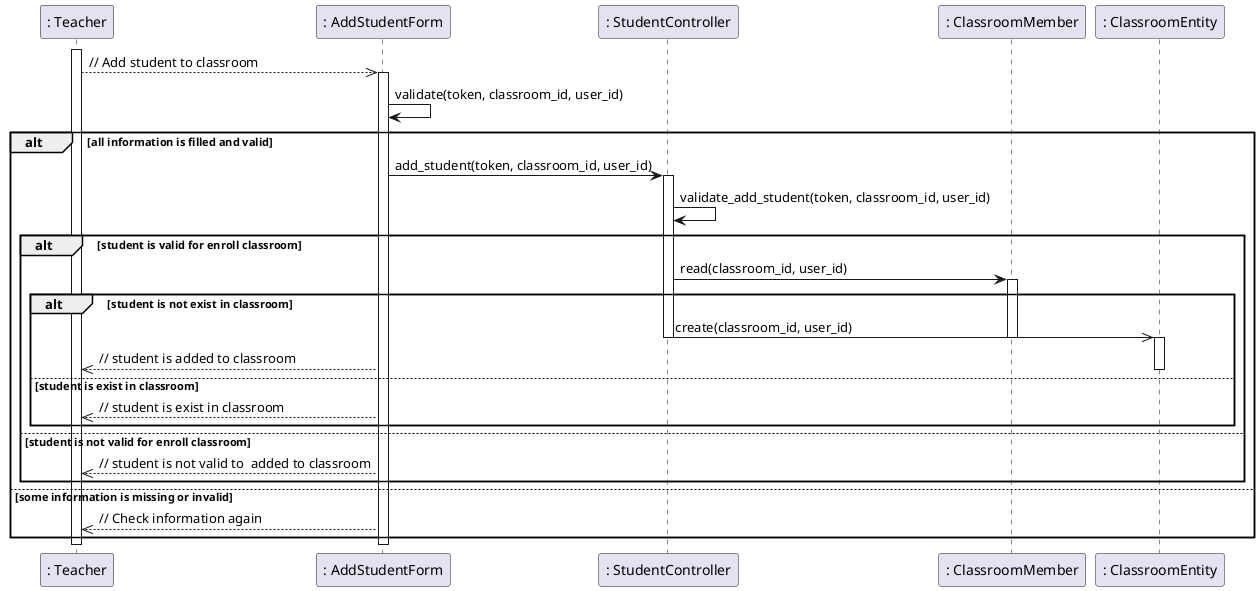 @startuml addStudent

activate ": Teacher"
": Teacher" -->> ": AddStudentForm": // Add student to classroom
activate ": AddStudentForm"
": AddStudentForm" -> ": AddStudentForm": validate(token, classroom_id, user_id) 
alt all information is filled and valid
    ": AddStudentForm" -> ": StudentController": add_student(token, classroom_id, user_id)
    activate ": StudentController"
    ": StudentController" -> ": StudentController": validate_add_student(token, classroom_id, user_id)
    alt student is valid for enroll classroom
        ": StudentController" -> ": ClassroomMember": read(classroom_id, user_id)
        activate ": ClassroomMember"
        alt student is not exist in classroom
            ": StudentController" ->> ": ClassroomEntity": create(classroom_id, user_id)
            deactivate ": StudentController"
            deactivate ": ClassroomMember"
            activate ": ClassroomEntity"
            ": AddStudentForm" -->> ": Teacher": // student is added to classroom
            deactivate ": ClassroomEntity"
        else student is exist in classroom
            ": AddStudentForm" -->> ": Teacher": // student is exist in classroom
        end

    else student is not valid for enroll classroom
        ": AddStudentForm" -->> ": Teacher":// student is not valid to  added to classroom
    end
else some information is missing or invalid
   ": AddStudentForm" -->> ": Teacher": // Check information again 
end

deactivate ": AddStudentForm"
deactivate ": Teacher"

@enduml